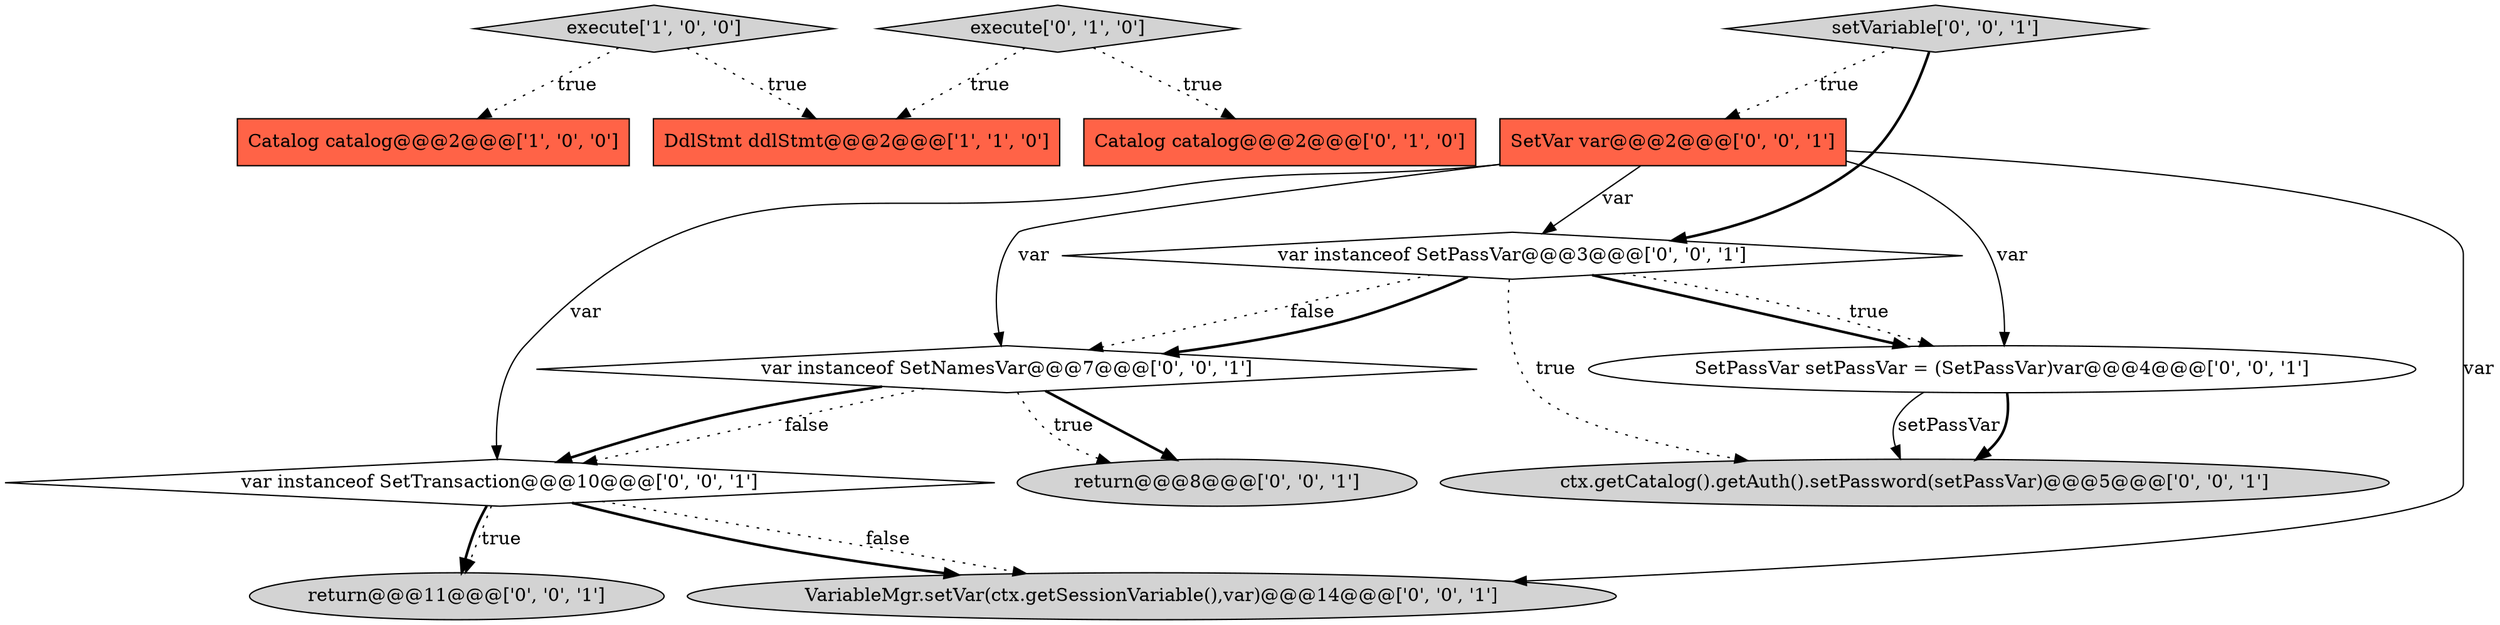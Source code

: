 digraph {
1 [style = filled, label = "Catalog catalog@@@2@@@['1', '0', '0']", fillcolor = tomato, shape = box image = "AAA0AAABBB1BBB"];
7 [style = filled, label = "VariableMgr.setVar(ctx.getSessionVariable(),var)@@@14@@@['0', '0', '1']", fillcolor = lightgray, shape = ellipse image = "AAA0AAABBB3BBB"];
0 [style = filled, label = "execute['1', '0', '0']", fillcolor = lightgray, shape = diamond image = "AAA0AAABBB1BBB"];
5 [style = filled, label = "var instanceof SetTransaction@@@10@@@['0', '0', '1']", fillcolor = white, shape = diamond image = "AAA0AAABBB3BBB"];
8 [style = filled, label = "SetPassVar setPassVar = (SetPassVar)var@@@4@@@['0', '0', '1']", fillcolor = white, shape = ellipse image = "AAA0AAABBB3BBB"];
11 [style = filled, label = "SetVar var@@@2@@@['0', '0', '1']", fillcolor = tomato, shape = box image = "AAA0AAABBB3BBB"];
13 [style = filled, label = "ctx.getCatalog().getAuth().setPassword(setPassVar)@@@5@@@['0', '0', '1']", fillcolor = lightgray, shape = ellipse image = "AAA0AAABBB3BBB"];
12 [style = filled, label = "var instanceof SetNamesVar@@@7@@@['0', '0', '1']", fillcolor = white, shape = diamond image = "AAA0AAABBB3BBB"];
2 [style = filled, label = "DdlStmt ddlStmt@@@2@@@['1', '1', '0']", fillcolor = tomato, shape = box image = "AAA0AAABBB1BBB"];
4 [style = filled, label = "execute['0', '1', '0']", fillcolor = lightgray, shape = diamond image = "AAA0AAABBB2BBB"];
14 [style = filled, label = "return@@@8@@@['0', '0', '1']", fillcolor = lightgray, shape = ellipse image = "AAA0AAABBB3BBB"];
3 [style = filled, label = "Catalog catalog@@@2@@@['0', '1', '0']", fillcolor = tomato, shape = box image = "AAA0AAABBB2BBB"];
9 [style = filled, label = "setVariable['0', '0', '1']", fillcolor = lightgray, shape = diamond image = "AAA0AAABBB3BBB"];
6 [style = filled, label = "return@@@11@@@['0', '0', '1']", fillcolor = lightgray, shape = ellipse image = "AAA0AAABBB3BBB"];
10 [style = filled, label = "var instanceof SetPassVar@@@3@@@['0', '0', '1']", fillcolor = white, shape = diamond image = "AAA0AAABBB3BBB"];
0->2 [style = dotted, label="true"];
0->1 [style = dotted, label="true"];
10->13 [style = dotted, label="true"];
4->3 [style = dotted, label="true"];
10->12 [style = dotted, label="false"];
12->14 [style = bold, label=""];
9->11 [style = dotted, label="true"];
11->5 [style = solid, label="var"];
8->13 [style = solid, label="setPassVar"];
10->8 [style = bold, label=""];
12->5 [style = dotted, label="false"];
10->12 [style = bold, label=""];
5->7 [style = dotted, label="false"];
11->12 [style = solid, label="var"];
5->6 [style = dotted, label="true"];
12->5 [style = bold, label=""];
11->7 [style = solid, label="var"];
10->8 [style = dotted, label="true"];
11->10 [style = solid, label="var"];
8->13 [style = bold, label=""];
12->14 [style = dotted, label="true"];
11->8 [style = solid, label="var"];
5->7 [style = bold, label=""];
5->6 [style = bold, label=""];
9->10 [style = bold, label=""];
4->2 [style = dotted, label="true"];
}
